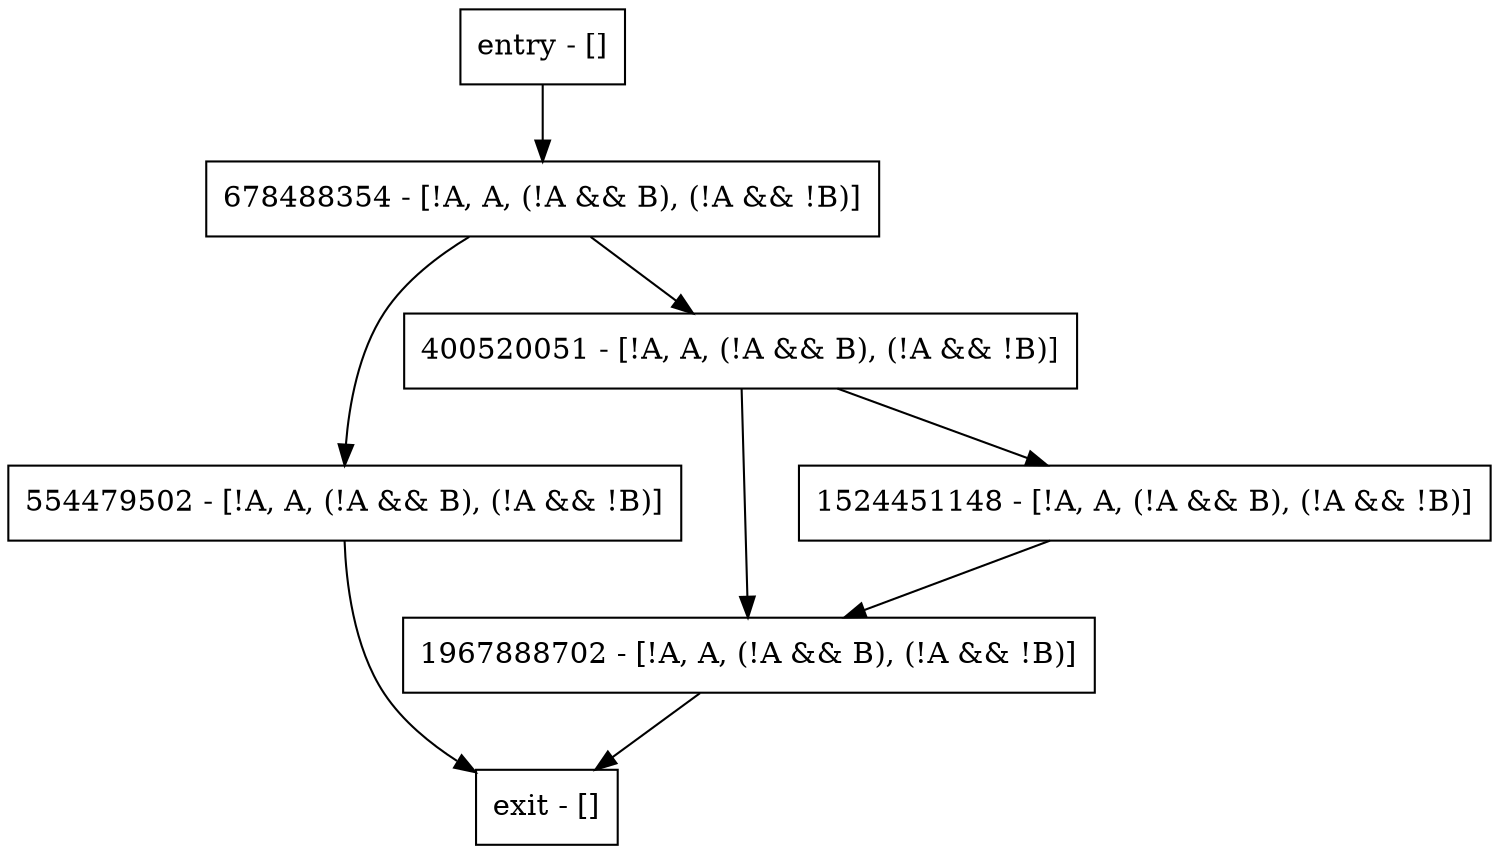 digraph main {
node [shape=record];
entry [label="entry - []"];
exit [label="exit - []"];
1967888702 [label="1967888702 - [!A, A, (!A && B), (!A && !B)]"];
678488354 [label="678488354 - [!A, A, (!A && B), (!A && !B)]"];
1524451148 [label="1524451148 - [!A, A, (!A && B), (!A && !B)]"];
554479502 [label="554479502 - [!A, A, (!A && B), (!A && !B)]"];
400520051 [label="400520051 - [!A, A, (!A && B), (!A && !B)]"];
entry;
exit;
entry -> 678488354;
1967888702 -> exit;
678488354 -> 554479502;
678488354 -> 400520051;
1524451148 -> 1967888702;
554479502 -> exit;
400520051 -> 1967888702;
400520051 -> 1524451148;
}

